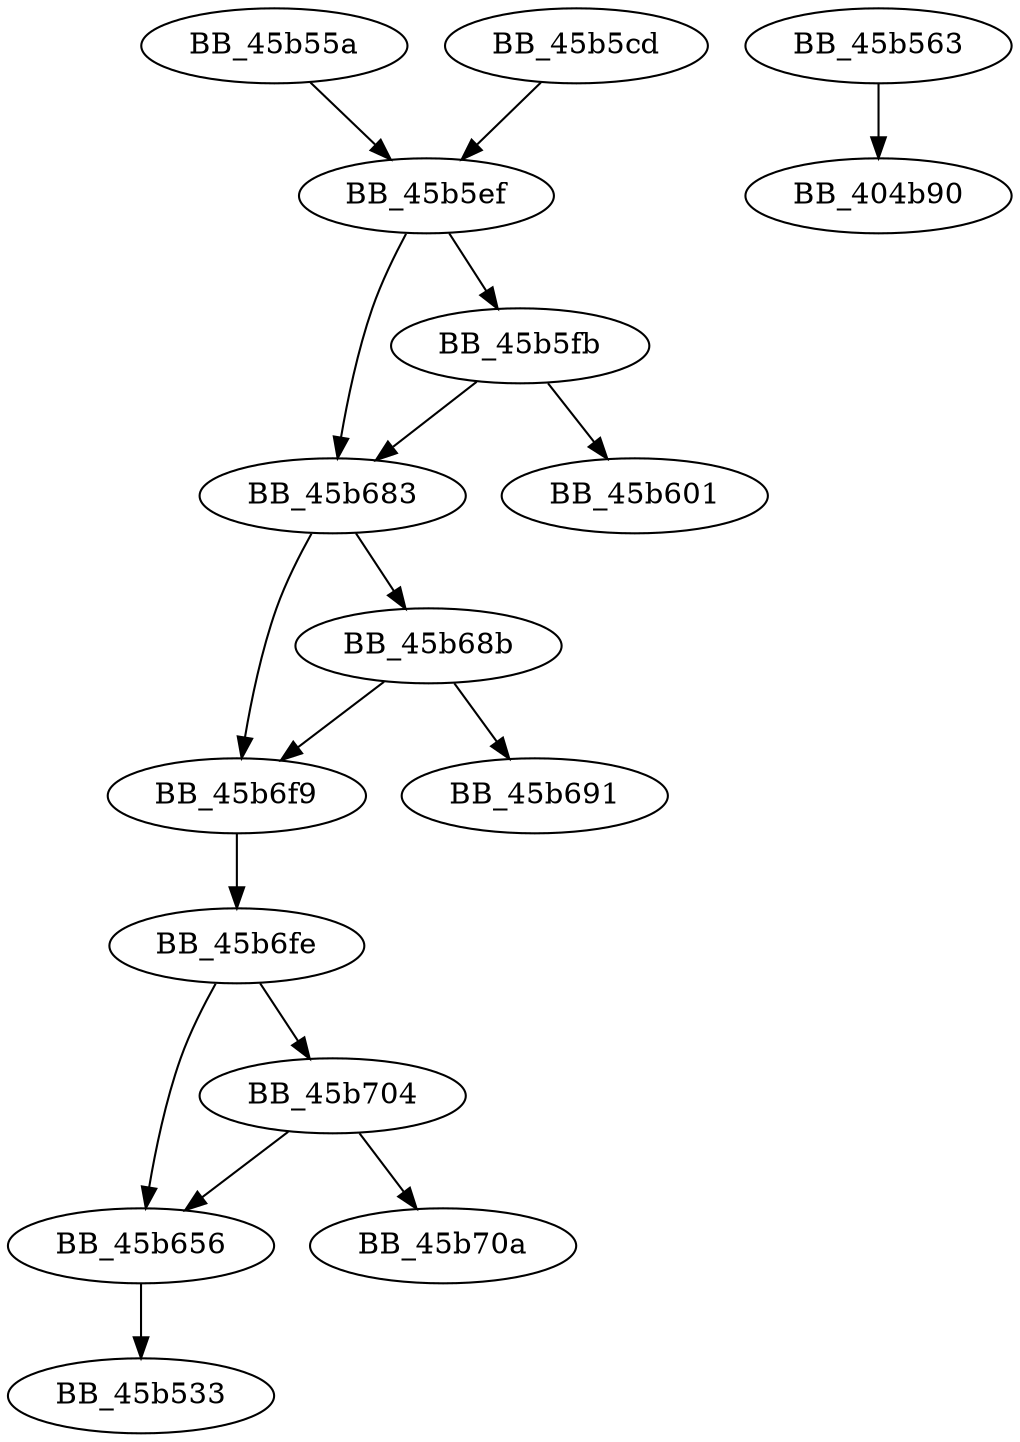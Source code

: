 DiGraph sub_45B55A{
BB_45b55a->BB_45b5ef
BB_45b563->BB_404b90
BB_45b5cd->BB_45b5ef
BB_45b5ef->BB_45b5fb
BB_45b5ef->BB_45b683
BB_45b5fb->BB_45b601
BB_45b5fb->BB_45b683
BB_45b656->BB_45b533
BB_45b683->BB_45b68b
BB_45b683->BB_45b6f9
BB_45b68b->BB_45b691
BB_45b68b->BB_45b6f9
BB_45b6f9->BB_45b6fe
BB_45b6fe->BB_45b656
BB_45b6fe->BB_45b704
BB_45b704->BB_45b656
BB_45b704->BB_45b70a
}
